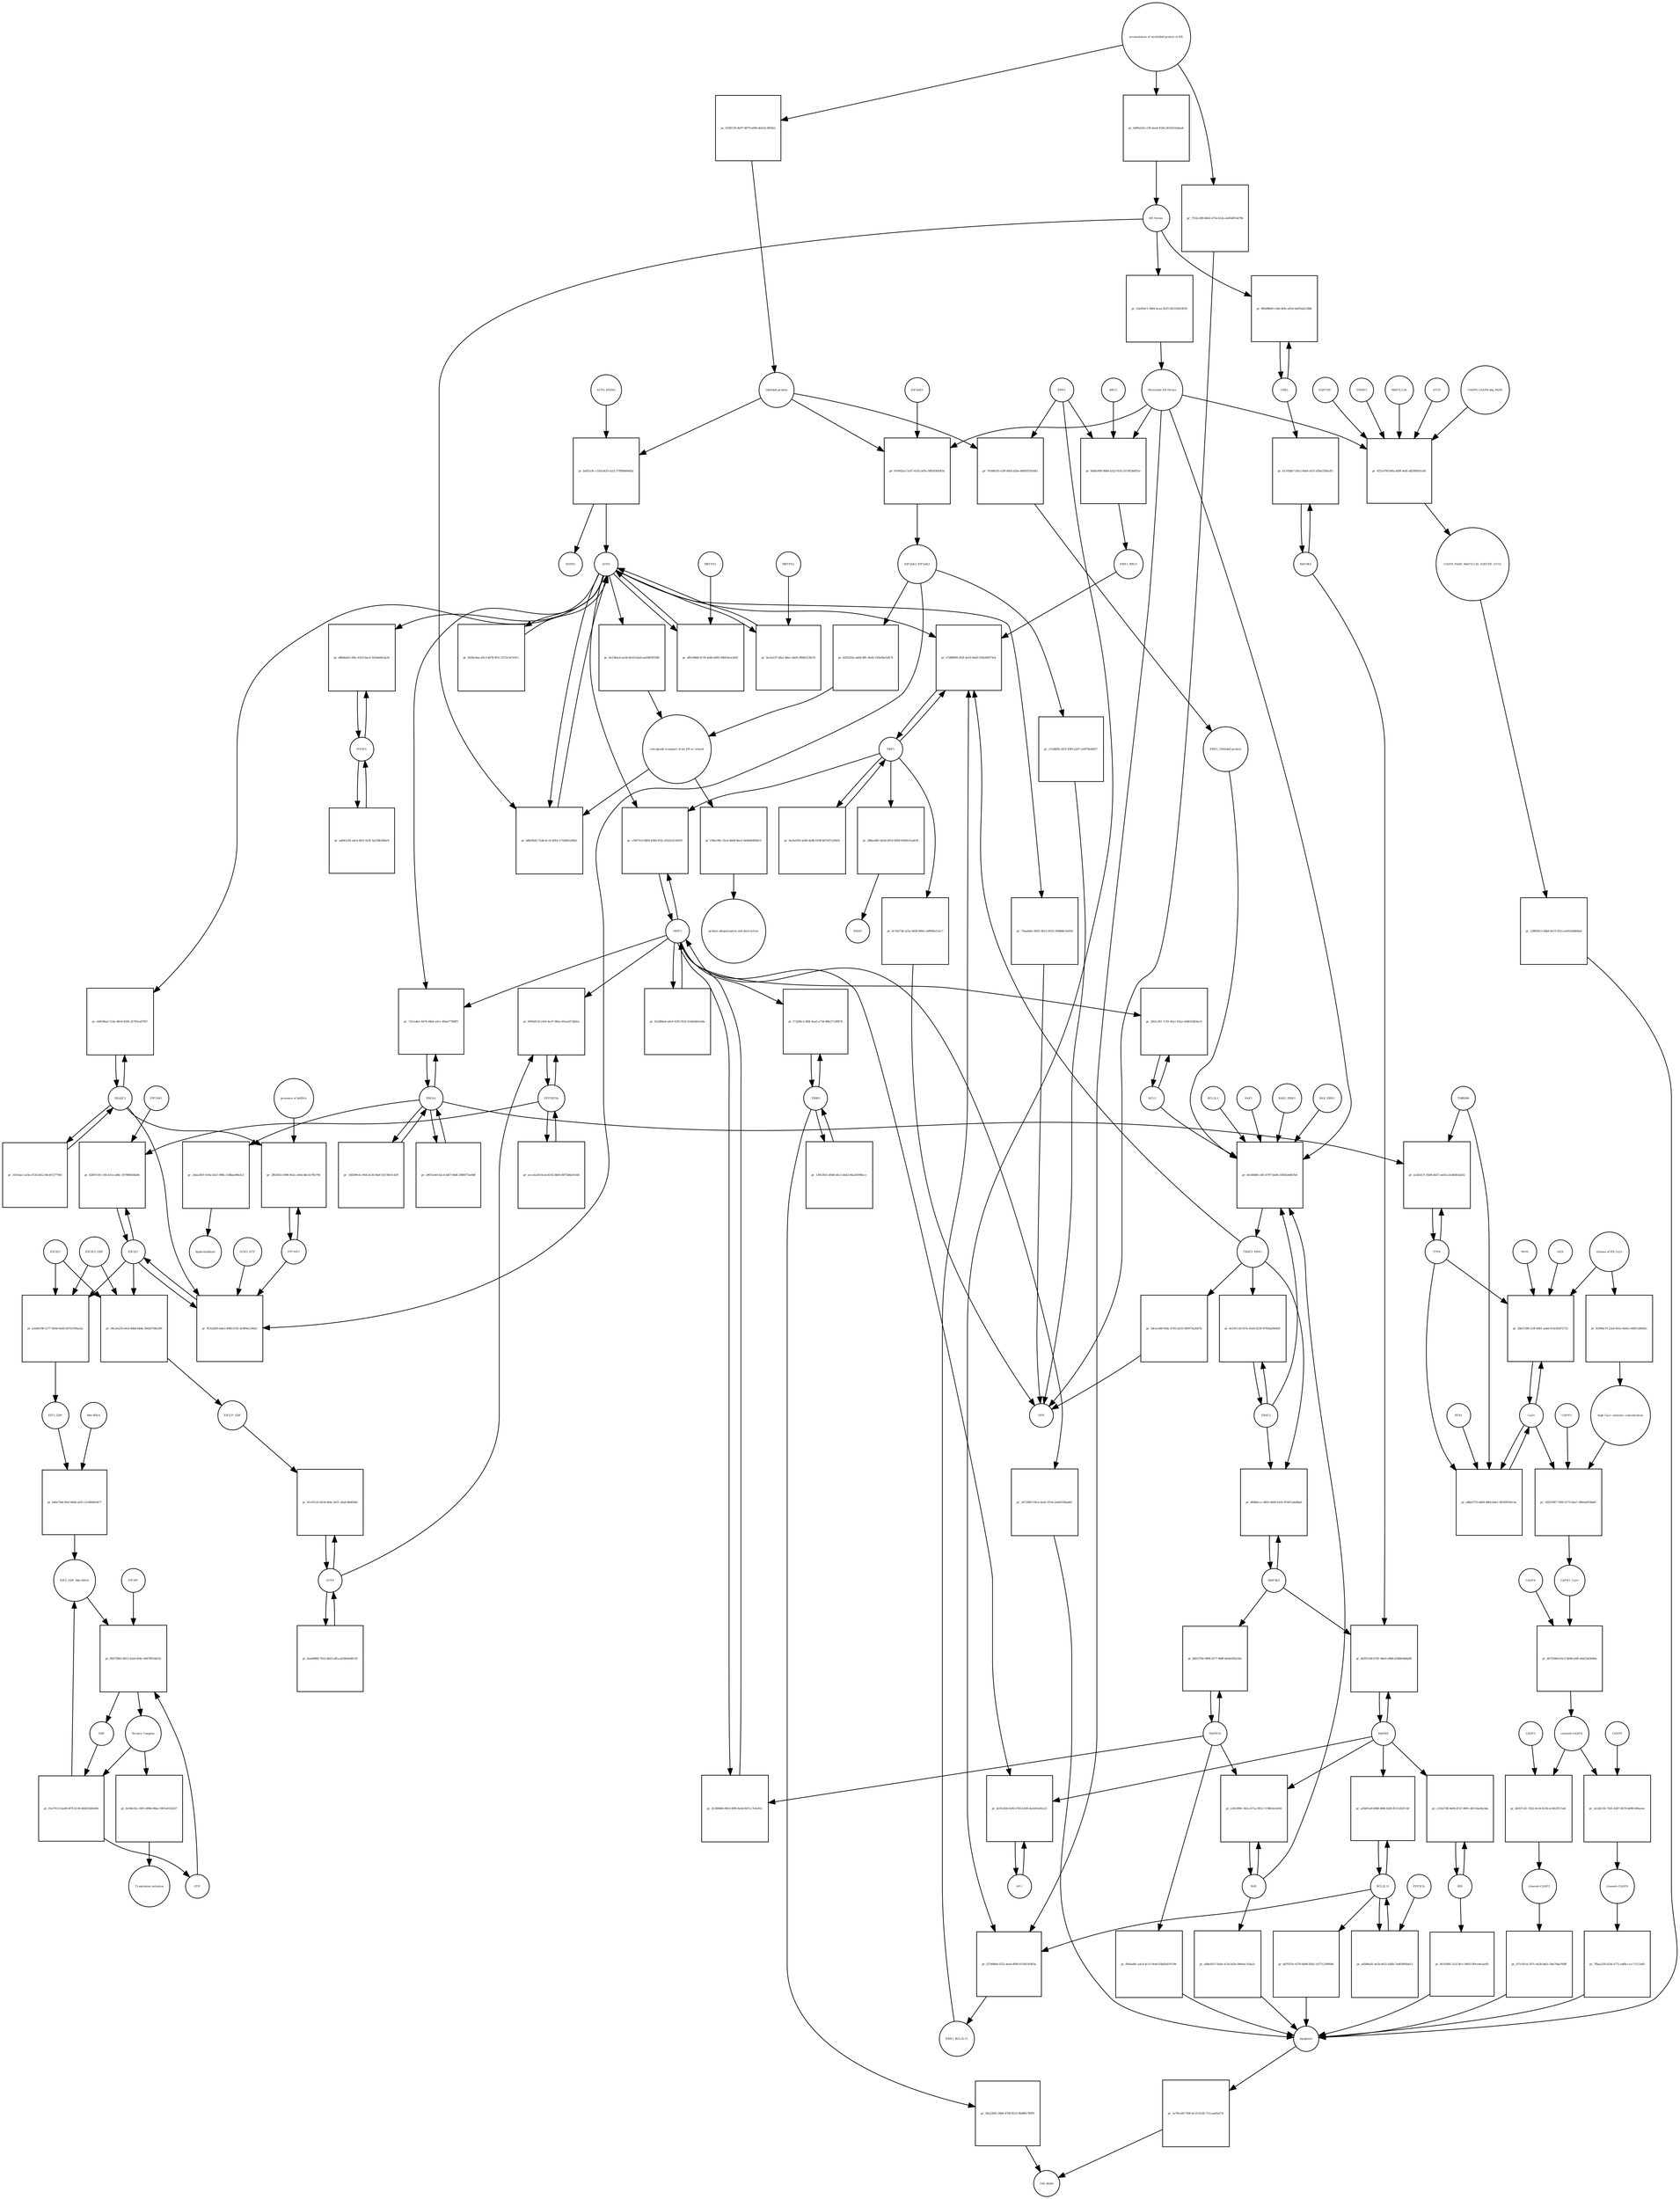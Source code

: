 strict digraph  {
ATF6_HSPA5 [annotation="", bipartite=0, cls=complex, fontsize=4, label=ATF6_HSPA5, shape=circle];
"pr_fad52c9c-c35d-4433-a321-57f894d69d2a" [annotation="", bipartite=1, cls=process, fontsize=4, label="pr_fad52c9c-c35d-4433-a321-57f894d69d2a", shape=square];
ATF6 [annotation="urn_miriam_hgnc.symbol_ATF6", bipartite=0, cls=macromolecule, fontsize=4, label=ATF6, shape=circle];
HSPA5 [annotation="urn_miriam_hgnc.symbol_HSPA5", bipartite=0, cls=macromolecule, fontsize=4, label=HSPA5, shape=circle];
"Unfolded protein" [annotation="", bipartite=0, cls=macromolecule, fontsize=4, label="Unfolded protein", shape=circle];
ERN1 [annotation="urn_miriam_hgnc.symbol_ERN1", bipartite=0, cls=macromolecule, fontsize=4, label=ERN1, shape=circle];
"pr_76348c05-e19f-46f4-b5be-d4d0507b5d43" [annotation="", bipartite=1, cls=process, fontsize=4, label="pr_76348c05-e19f-46f4-b5be-d4d0507b5d43", shape=square];
"ERN1_Unfolded protein" [annotation="", bipartite=0, cls=complex, fontsize=4, label="ERN1_Unfolded protein", shape=circle];
EIF2AK3_EIF2AK3 [annotation="", bipartite=0, cls=complex, fontsize=4, label=EIF2AK3_EIF2AK3, shape=circle];
"pr_62612f2e-eb04-4ffc-8e82-120e94a5d574" [annotation="", bipartite=1, cls=process, fontsize=4, label="pr_62612f2e-eb04-4ffc-8e82-120e94a5d574", shape=square];
"retrograde transport from ER to cytosol" [annotation="", bipartite=0, cls=phenotype, fontsize=4, label="retrograde transport from ER to cytosol", shape=circle];
"pr_0e23b4cb-ee34-4e59-b2a6-ead36f2950fb" [annotation="", bipartite=1, cls=process, fontsize=4, label="pr_0e23b4cb-ee34-4e59-b2a6-ead36f2950fb", shape=square];
"pr_f38ec06c-35c6-4b94-8ee2-444b6849d0c0" [annotation="", bipartite=1, cls=process, fontsize=4, label="pr_f38ec06c-35c6-4b94-8ee2-444b6849d0c0", shape=square];
"protein ubiquitination and destruction" [annotation="", bipartite=0, cls=phenotype, fontsize=4, label="protein ubiquitination and destruction", shape=circle];
"pr_efcd49d0-c4f1-4797-b4d6-1856b340b7b4" [annotation="", bipartite=1, cls=process, fontsize=4, label="pr_efcd49d0-c4f1-4797-b4d6-1856b340b7b4", shape=square];
TRAF2_ERN1 [annotation="", bipartite=0, cls=complex, fontsize=4, label=TRAF2_ERN1, shape=circle];
BAK1_ERN1 [annotation="", bipartite=0, cls=complex, fontsize=4, label=BAK1_ERN1, shape=circle];
BAX_ERN1 [annotation="", bipartite=0, cls=complex, fontsize=4, label=BAX_ERN1, shape=circle];
BCL2 [annotation="urn_miriam_hgnc.symbol_BCL2", bipartite=0, cls="nucleic acid feature", fontsize=4, label=BCL2, shape=circle];
BCL2L1 [annotation="urn_miriam_hgnc.symbol_BCL2L1", bipartite=0, cls=macromolecule, fontsize=4, label=BCL2L1, shape=circle];
"Persistant ER Stress" [annotation="", bipartite=0, cls=phenotype, fontsize=4, label="Persistant ER Stress", shape=circle];
BAX [annotation="urn_miriam_hgnc.symbol_BAX", bipartite=0, cls=macromolecule, fontsize=4, label=BAX, shape=circle];
BAK1 [annotation="urn_miriam_hgnc.symbol_BAK1", bipartite=0, cls=macromolecule, fontsize=4, label=BAK1, shape=circle];
TRAF2 [annotation="urn_miriam_hgnc.symbol_TRAF2", bipartite=0, cls=macromolecule, fontsize=4, label=TRAF2, shape=circle];
XBP1 [annotation="urn_miriam_hgnc.symbol_XBP1", bipartite=0, cls=macromolecule, fontsize=4, label=XBP1, shape=circle];
"pr_e7d89909-202f-4e10-9ed2-f24626f073e4" [annotation="", bipartite=1, cls=process, fontsize=4, label="pr_e7d89909-202f-4e10-9ed2-f24626f073e4", shape=square];
ERN1_BBC3 [annotation="", bipartite=0, cls=complex, fontsize=4, label=ERN1_BBC3, shape=circle];
ERN1_BCL2L11 [annotation="", bipartite=0, cls=complex, fontsize=4, label=ERN1_BCL2L11, shape=circle];
"pr_9a2ee054-a046-4e98-b198-8d7d37a3645c" [annotation="", bipartite=1, cls=process, fontsize=4, label="pr_9a2ee054-a046-4e98-b198-8d7d37a3645c", shape=square];
"pr_28bea081-0a54-401d-9d58-6049e51adcf4" [annotation="", bipartite=1, cls=process, fontsize=4, label="pr_28bea081-0a54-401d-9d58-6049e51adcf4", shape=square];
ERAD [annotation="", bipartite=0, cls=phenotype, fontsize=4, label=ERAD, shape=circle];
"pr_4c10a738-a25a-4438-b90e-cb890be12ec7" [annotation="", bipartite=1, cls=process, fontsize=4, label="pr_4c10a738-a25a-4438-b90e-cb890be12ec7", shape=square];
UPR [annotation="", bipartite=0, cls=phenotype, fontsize=4, label=UPR, shape=circle];
"pr_0e18113d-937a-43e6-b530-8783daf9e850" [annotation="", bipartite=1, cls=process, fontsize=4, label="pr_0e18113d-937a-43e6-b530-8783daf9e850", shape=square];
MAPK8 [annotation="urn_miriam_hgnc.symbol_MAPK8", bipartite=0, cls=macromolecule, fontsize=4, label=MAPK8, shape=circle];
"pr_b6295148-67d1-4be0-a9b8-d18bfe4dda89" [annotation="", bipartite=1, cls=process, fontsize=4, label="pr_b6295148-67d1-4be0-a9b8-d18bfe4dda89", shape=square];
MAP3K4 [annotation="urn_miriam_hgnc.symbol_MAP3K4", bipartite=0, cls=macromolecule, fontsize=4, label=MAP3K4, shape=circle];
MAP3K5 [annotation="urn_miriam_hgnc.symbol_MAP3K5", bipartite=0, cls=macromolecule, fontsize=4, label=MAP3K5, shape=circle];
MAPK14 [annotation="urn_miriam_hgnc.symbol_MAPK14", bipartite=0, cls=macromolecule, fontsize=4, label=MAPK14, shape=circle];
"pr_bfb5379e-989f-4377-808f-6e0e05f5e50c" [annotation="", bipartite=1, cls=process, fontsize=4, label="pr_bfb5379e-989f-4377-808f-6e0e05f5e50c", shape=square];
"pr_f6e6ad0c-a4cd-4c15-9e4d-65bd5d197c9e" [annotation="", bipartite=1, cls=process, fontsize=4, label="pr_f6e6ad0c-a4cd-4c15-9e4d-65bd5d197c9e", shape=square];
Apoptosis [annotation="", bipartite=0, cls=phenotype, fontsize=4, label=Apoptosis, shape=circle];
DDIT3 [annotation="urn_miriam_hgnc.symbol_DDIT3", bipartite=0, cls=macromolecule, fontsize=4, label=DDIT3, shape=circle];
"pr_d1349684-09cb-49f0-8a5d-8471c7e4c81c" [annotation="", bipartite=1, cls=process, fontsize=4, label="pr_d1349684-09cb-49f0-8a5d-8471c7e4c81c", shape=square];
"pr_54724fb7-041e-4a41-97e6-2a9e9356add1" [annotation="", bipartite=1, cls=process, fontsize=4, label="pr_54724fb7-041e-4a41-97e6-2a9e9356add1", shape=square];
"pr_2f42c361-7c93-45a1-93a2-a9d632463ec0" [annotation="", bipartite=1, cls=process, fontsize=4, label="pr_2f42c361-7c93-45a1-93a2-a9d632463ec0", shape=square];
"pr_b8fe0b43-31db-4c1b-82b1-e718d81e06b3" [annotation="", bipartite=1, cls=process, fontsize=4, label="pr_b8fe0b43-31db-4c1b-82b1-e718d81e06b3", shape=square];
"ER Stress" [annotation="", bipartite=0, cls=phenotype, fontsize=4, label="ER Stress", shape=circle];
"pr_d81e966b-9c59-4a8e-b902-fdb91dce2442" [annotation="", bipartite=1, cls=process, fontsize=4, label="pr_d81e966b-9c59-4a8e-b902-fdb91dce2442", shape=square];
MBTPS1 [annotation="urn_miriam_hgnc.symbol_MBTPS1", bipartite=0, cls=macromolecule, fontsize=4, label=MBTPS1, shape=circle];
"pr_2ecfa237-dfa2-48a1-a6e8-2f6d0123fe55" [annotation="", bipartite=1, cls=process, fontsize=4, label="pr_2ecfa237-dfa2-48a1-a6e8-2f6d0123fe55", shape=square];
MBTPS2 [annotation="urn_miriam_hgnc.symbol_MBTPS2", bipartite=0, cls=macromolecule, fontsize=4, label=MBTPS2, shape=circle];
"pr_6026c6ea-a9c3-4d78-9f1e-5372e1d7e911" [annotation="", bipartite=1, cls=process, fontsize=4, label="pr_6026c6ea-a9c3-4d78-9f1e-5372e1d7e911", shape=square];
"pr_452d84a6-edc9-42f0-9332-610afddcb3da" [annotation="", bipartite=1, cls=process, fontsize=4, label="pr_452d84a6-edc9-42f0-9332-610afddcb3da", shape=square];
"pr_c5f675cf-6869-4384-833c-d322c6120435" [annotation="", bipartite=1, cls=process, fontsize=4, label="pr_c5f675cf-6869-4384-833c-d322c6120435", shape=square];
EIF2S1 [annotation="urn_miriam_hgnc.symbol_EIF2S1", bipartite=0, cls=macromolecule, fontsize=4, label=EIF2S1, shape=circle];
"pr_95322b05-bde3-49bf-b7d1-dc8f9a1c9eb2" [annotation="", bipartite=1, cls=process, fontsize=4, label="pr_95322b05-bde3-49bf-b7d1-dc8f9a1c9eb2", shape=square];
GCN2_ATP [annotation="", bipartite=0, cls=complex, fontsize=4, label=GCN2_ATP, shape=circle];
EIF2AK2 [annotation="urn_miriam_hgnc.symbol_EIF2AK2", bipartite=0, cls=macromolecule, fontsize=4, label=EIF2AK2, shape=circle];
DNAJC3 [annotation="urn_miriam_hgnc.symbol_DNAJC3", bipartite=0, cls=macromolecule, fontsize=4, label=DNAJC3, shape=circle];
EIF2S2 [annotation="urn_miriam_hgnc.symbol_EIF2S2", bipartite=0, cls=macromolecule, fontsize=4, label=EIF2S2, shape=circle];
"pr_a5ed6198-3177-4694-9e66-b07ef199aa3a" [annotation="", bipartite=1, cls=process, fontsize=4, label="pr_a5ed6198-3177-4694-9e66-b07ef199aa3a", shape=square];
EIF2S3_GDP [annotation="", bipartite=0, cls=complex, fontsize=4, label=EIF2S3_GDP, shape=circle];
EIF2_GDP [annotation="", bipartite=0, cls=complex, fontsize=4, label=EIF2_GDP, shape=circle];
"EIF2_GDP_Met-tRNA" [annotation="", bipartite=0, cls=complex, fontsize=4, label="EIF2_GDP_Met-tRNA", shape=circle];
"pr_06472863-4615-42a6-b54c-9467891bb15c" [annotation="", bipartite=1, cls=process, fontsize=4, label="pr_06472863-4615-42a6-b54c-9467891bb15c", shape=square];
"Ternary Complex" [annotation="", bipartite=0, cls=complex, fontsize=4, label="Ternary Complex", shape=circle];
"EIF2B*" [annotation="", bipartite=0, cls=complex, fontsize=4, label="EIF2B*", shape=circle];
GTP [annotation="urn_miriam_obo.chebi_CHEBI%3A57600", bipartite=0, cls="simple chemical", fontsize=4, label=GTP, shape=circle];
GDP [annotation="urn_miriam_obo.chebi_CHEBI%3A65180", bipartite=0, cls="simple chemical", fontsize=4, label=GDP, shape=circle];
"pr_91e79113-ba49-4f7f-b138-408d192fe840" [annotation="", bipartite=1, cls=process, fontsize=4, label="pr_91e79113-ba49-4f7f-b138-408d192fe840", shape=square];
ATF4 [annotation="urn_miriam_hgnc.symbol_ATF4", bipartite=0, cls=macromolecule, fontsize=4, label=ATF4, shape=circle];
"pr_61c05135-6430-404c-bf51-2dafcdb065b0" [annotation="", bipartite=1, cls=process, fontsize=4, label="pr_61c05135-6430-404c-bf51-2dafcdb065b0", shape=square];
"EIF2-P_GDP" [annotation="", bipartite=0, cls=complex, fontsize=4, label="EIF2-P_GDP", shape=circle];
"pr_6aa68860-7b53-4b10-affa-a028a0e68150" [annotation="", bipartite=1, cls=process, fontsize=4, label="pr_6aa68860-7b53-4b10-affa-a028a0e68150", shape=square];
PPP1R15A [annotation="urn_miriam_hgnc.symbol_PPP1R15A", bipartite=0, cls=macromolecule, fontsize=4, label=PPP1R15A, shape=circle];
"pr_0695d518-23e0-4cd7-98ee-65ea2d72bd1e" [annotation="", bipartite=1, cls=process, fontsize=4, label="pr_0695d518-23e0-4cd7-98ee-65ea2d72bd1e", shape=square];
"pr_acccb23d-9cad-4162-8b05-6875b8a9145b" [annotation="", bipartite=1, cls=process, fontsize=4, label="pr_acccb23d-9cad-4162-8b05-6875b8a9145b", shape=square];
"pr_4cb9a16c-c601-489b-96ba-59b7a8142427" [annotation="", bipartite=1, cls=process, fontsize=4, label="pr_4cb9a16c-c601-489b-96ba-59b7a8142427", shape=square];
"Translation initiation" [annotation="", bipartite=0, cls=phenotype, fontsize=4, label="Translation initiation", shape=circle];
"pr_d848dccc-4891-4449-b181-87d47eda8beb" [annotation="", bipartite=1, cls=process, fontsize=4, label="pr_d848dccc-4891-4449-b181-87d47eda8beb", shape=square];
ERO1A [annotation="urn_miriam_hgnc.symbol_ERO1A", bipartite=0, cls=macromolecule, fontsize=4, label=ERO1A, shape=circle];
"pr_72e1a4a1-647b-48a6-a41c-49aef7780ff1" [annotation="", bipartite=1, cls=process, fontsize=4, label="pr_72e1a4a1-647b-48a6-a41c-49aef7780ff1", shape=square];
"pr_a967ee49-42cd-4df7-9ddf-208f877ae9df" [annotation="", bipartite=1, cls=process, fontsize=4, label="pr_a967ee49-42cd-4df7-9ddf-208f877ae9df", shape=square];
"pr_d2697c0f-c1fb-431e-a68c-18789b058a8e" [annotation="", bipartite=1, cls=process, fontsize=4, label="pr_d2697c0f-c1fb-431e-a68c-18789b058a8e", shape=square];
EIF2AK1 [annotation="urn_miriam_hgnc.symbol_EIF2AK1", bipartite=0, cls=macromolecule, fontsize=4, label=EIF2AK1, shape=circle];
"pr_e28c890c-5b1a-471a-9912-7c94b3a3a641" [annotation="", bipartite=1, cls=process, fontsize=4, label="pr_e28c890c-5b1a-471a-9912-7c94b3a3a641", shape=square];
"pr_e9be9317-0a8e-413e-bf5e-006e6c31ba2c" [annotation="", bipartite=1, cls=process, fontsize=4, label="pr_e9be9317-0a8e-413e-bf5e-006e6c31ba2c", shape=square];
"Ca2+" [annotation="urn_miriam_obo.chebi_CHEBI%3A29108", bipartite=0, cls="simple chemical", fontsize=4, label="Ca2+", shape=circle];
"pr_2bb37286-31ff-46b1-aebd-614c83d72723" [annotation="", bipartite=1, cls=process, fontsize=4, label="pr_2bb37286-31ff-46b1-aebd-614c83d72723", shape=square];
"release of ER Ca2+" [annotation="", bipartite=0, cls=phenotype, fontsize=4, label="release of ER Ca2+", shape=circle];
ITPR [annotation="urn_miriam_hgnc.symbol_ITPR1|urn_miriam_hgnc.symbol_ITPR2|urn_miriam_hgnc.symbol_ITPR3", bipartite=0, cls=macromolecule, fontsize=4, label=ITPR, shape=circle];
MAM [annotation="", bipartite=0, cls=phenotype, fontsize=4, label=MAM, shape=circle];
s619 [annotation="", bipartite=0, cls=complex, fontsize=4, label=s619, shape=circle];
"pr_b1105db7-05e2-49a6-a031-d56e250bcff5" [annotation="", bipartite=1, cls=process, fontsize=4, label="pr_b1105db7-05e2-49a6-a031-d56e250bcff5", shape=square];
CDK5 [annotation="urn_miriam_hgnc.symbol_CDK5", bipartite=0, cls=macromolecule, fontsize=4, label=CDK5, shape=circle];
"pr_800d9b60-c560-40fe-a654-6af05ab126bb" [annotation="", bipartite=1, cls="uncertain process", fontsize=4, label="pr_800d9b60-c560-40fe-a654-6af05ab126bb", shape=square];
"pr_1e78ce00-760f-4c18-b526-711cead5e27d" [annotation="", bipartite=1, cls=process, fontsize=4, label="pr_1e78ce00-760f-4c18-b526-711cead5e27d", shape=square];
"Cell death" [annotation="", bipartite=0, cls=phenotype, fontsize=4, label="Cell death", shape=circle];
"pr_a8bb3733-dd00-46fd-bde1-381f00585c4a" [annotation="", bipartite=1, cls=process, fontsize=4, label="pr_a8bb3733-dd00-46fd-bde1-381f00585c4a", shape=square];
TMBIM6 [annotation="urn_miriam_hgnc.symbol_TMBIM6", bipartite=0, cls=macromolecule, fontsize=4, label=TMBIM6, shape=circle];
RYR1 [annotation="urn_miriam_hgnc.symbol_RYR1", bipartite=0, cls=macromolecule, fontsize=4, label=RYR1, shape=circle];
EIF2AK3 [annotation="urn_miriam_hgnc.symbol_EIF2AK3", bipartite=0, cls=macromolecule, fontsize=4, label=EIF2AK3, shape=circle];
"pr_0195d2a1-5c87-4102-a65e-58f263b5df3e" [annotation="", bipartite=1, cls=process, fontsize=4, label="pr_0195d2a1-5c87-4102-a65e-58f263b5df3e", shape=square];
"pr_2daa2407-616a-43a7-998c-538baa90b3c2" [annotation="", bipartite=1, cls=process, fontsize=4, label="pr_2daa2407-616a-43a7-998c-538baa90b3c2", shape=square];
hyperoxidation [annotation="", bipartite=0, cls=phenotype, fontsize=4, label=hyperoxidation, shape=circle];
"pr_148299c6-c944-4126-9def-55e7bfcfc439" [annotation="", bipartite=1, cls=process, fontsize=4, label="pr_148299c6-c944-4126-9def-55e7bfcfc439", shape=square];
"pr_23a950c5-3064-4caa-9225-06322401df29" [annotation="", bipartite=1, cls=process, fontsize=4, label="pr_23a950c5-3064-4caa-9225-06322401df29", shape=square];
"CASP8_CASP8-ubq_FADD" [annotation="", bipartite=0, cls=complex, fontsize=4, label="CASP8_CASP8-ubq_FADD", shape=circle];
"pr_9251d79f-b6fa-4d9f-9e4f-a8f3895b1cb0" [annotation="", bipartite=1, cls=process, fontsize=4, label="pr_9251d79f-b6fa-4d9f-9e4f-a8f3895b1cb0", shape=square];
"SQSTM1 " [annotation="urn_miriam_hgnc.symbol_SQSTM1", bipartite=0, cls=macromolecule, fontsize=4, label="SQSTM1 ", shape=circle];
CASP8_FADD_MAP1LC3A_SQSTM1_ATG5 [annotation="", bipartite=0, cls=complex, fontsize=4, label=CASP8_FADD_MAP1LC3A_SQSTM1_ATG5, shape=circle];
TRIM13 [annotation="urn_miriam_hgnc.symbol_TRIM13", bipartite=0, cls=macromolecule, fontsize=4, label=TRIM13, shape=circle];
MAP1LC3A [annotation="urn_miriam_hgnc.symbol_MAP1LC3A", bipartite=0, cls=macromolecule, fontsize=4, label=MAP1LC3A, shape=circle];
ATG5 [annotation="urn_miriam_hgnc.symbol_ATG5", bipartite=0, cls=macromolecule, fontsize=4, label=ATG5, shape=circle];
"pr_23805d13-4dbd-4e15-921e-ee052ddd0da6" [annotation="", bipartite=1, cls=process, fontsize=4, label="pr_23805d13-4dbd-4e15-921e-ee052ddd0da6", shape=square];
"AP-1" [annotation="urn_miriam_hgnc.symbol_FOS|urn_miriam_hgnc.symbol_FOSB|urn_miriam_hgnc.symbol_FOSL1|urn_miriam_hgnc.symbol_FOSL2|urn_miriam_hgnc.symbol_JUN|urn_miriam_hgnc.symbol_JUNB|urn_miriam_hgnc.symbol_JUND", bipartite=0, cls=macromolecule, fontsize=4, label="AP-1", shape=circle];
"pr_dc05c82b-fef6-4765-b189-da2e63a41e23" [annotation="", bipartite=1, cls=process, fontsize=4, label="pr_dc05c82b-fef6-4765-b189-da2e63a41e23", shape=square];
"pr_2ffd3021-049f-463c-a9eb-dbc5e7ffe704" [annotation="", bipartite=1, cls=process, fontsize=4, label="pr_2ffd3021-049f-463c-a9eb-dbc5e7ffe704", shape=square];
"presence of dsRNA" [annotation="", bipartite=0, cls=phenotype, fontsize=4, label="presence of dsRNA", shape=circle];
"Met-tRNA" [annotation="urn_miriam_hgnc_HGNC%3A34779", bipartite=0, cls="nucleic acid feature", fontsize=4, label="Met-tRNA", shape=circle];
"pr_b46e74bf-f8ef-448d-a61f-13c66b843477" [annotation="", bipartite=1, cls=process, fontsize=4, label="pr_b46e74bf-f8ef-448d-a61f-13c66b843477", shape=square];
"pr_04c2ea59-e9cb-46bd-84de-59d26768e396" [annotation="", bipartite=1, cls=process, fontsize=4, label="pr_04c2ea59-e9cb-46bd-84de-59d26768e396", shape=square];
"accumulation of misfolded protein in ER" [annotation="", bipartite=0, cls=phenotype, fontsize=4, label="accumulation of misfolded protein in ER", shape=circle];
"pr_025ff130-4a97-4879-a084-defe5c3893b2" [annotation="", bipartite=1, cls=process, fontsize=4, label="pr_025ff130-4a97-4879-a084-defe5c3893b2", shape=square];
"pr_b49fa520-c1f0-4aa4-81bd-2618310abeab" [annotation="", bipartite=1, cls=process, fontsize=4, label="pr_b49fa520-c1f0-4aa4-81bd-2618310abeab", shape=square];
"pr_7552c289-6b02-475e-b12e-ee85487e479b" [annotation="", bipartite=1, cls=process, fontsize=4, label="pr_7552c289-6b02-475e-b12e-ee85487e479b", shape=square];
"pr_c51dbf82-d31f-43f0-a247-ce9f78eb4f27" [annotation="", bipartite=1, cls=process, fontsize=4, label="pr_c51dbf82-d31f-43f0-a247-ce9f78eb4f27", shape=square];
"pr_5dcece88-93bc-4783-a635-00f973e2647b" [annotation="", bipartite=1, cls=process, fontsize=4, label="pr_5dcece88-93bc-4783-a635-00f973e2647b", shape=square];
"pr_79aada6c-6835-4b12-9555-29d6b6c5e658" [annotation="", bipartite=1, cls=process, fontsize=4, label="pr_79aada6c-6835-4b12-9555-29d6b6c5e658", shape=square];
BCL2L11 [annotation="urn_miriam_hgnc.symbol_BCL2L11", bipartite=0, cls=macromolecule, fontsize=4, label=BCL2L11, shape=circle];
"pr_ad3bf1a8-b068-486f-820f-ff311d547cbf" [annotation="", bipartite=1, cls=process, fontsize=4, label="pr_ad3bf1a8-b068-486f-820f-ff311d547cbf", shape=square];
BID [annotation="urn_miriam_hgnc.symbol_BID", bipartite=0, cls=macromolecule, fontsize=4, label=BID, shape=circle];
"pr_c21b2748-4e84-47a7-809c-db7c6ae6a3da" [annotation="", bipartite=1, cls=process, fontsize=4, label="pr_c21b2748-4e84-47a7-809c-db7c6ae6a3da", shape=square];
"pr_bd7f1f5e-6379-4b90-8562-1d77125966d6" [annotation="", bipartite=1, cls=process, fontsize=4, label="pr_bd7f1f5e-6379-4b90-8562-1d77125966d6", shape=square];
"pr_66192ff6-321f-4fcc-8493-f90ce4e1aef9" [annotation="", bipartite=1, cls=process, fontsize=4, label="pr_66192ff6-321f-4fcc-8493-f90ce4e1aef9", shape=square];
"pr_f27d0844-0252-4ea6-8f98-6516f1854f3a" [annotation="", bipartite=1, cls=process, fontsize=4, label="pr_f27d0844-0252-4ea6-8f98-6516f1854f3a", shape=square];
"pr_9ddfa400-0b88-4322-8141-b57df38df31e" [annotation="", bipartite=1, cls=process, fontsize=4, label="pr_9ddfa400-0b88-4322-8141-b57df38df31e", shape=square];
BBC3 [annotation="urn_miriam_hgnc.symbol_BBC3", bipartite=0, cls=macromolecule, fontsize=4, label=BBC3, shape=circle];
"pr_ad586ad1-4e2b-4621-b56b-7ed63895bb13" [annotation="", bipartite=1, cls=process, fontsize=4, label="pr_ad586ad1-4e2b-4621-b56b-7ed63895bb13", shape=square];
PPP2CA [annotation="urn_miriam_hgnc.symbol_PPP2CA", bipartite=0, cls=macromolecule, fontsize=4, label=PPP2CA, shape=circle];
TRIB3 [annotation="urn_miriam_hgnc.symbol_TRIB3", bipartite=0, cls=macromolecule, fontsize=4, label=TRIB3, shape=circle];
"pr_f73286c2-6fbf-4aa0-a724-88b271290f76" [annotation="", bipartite=1, cls=process, fontsize=4, label="pr_f73286c2-6fbf-4aa0-a724-88b271290f76", shape=square];
"pr_13912051-d0d0-45c1-bb42-84a205f9bccc" [annotation="", bipartite=1, cls=process, fontsize=4, label="pr_13912051-d0d0-45c1-bb42-84a205f9bccc", shape=square];
"pr_30a230d1-96b0-479f-8555-9b98817ffff9" [annotation="", bipartite=1, cls=process, fontsize=4, label="pr_30a230d1-96b0-479f-8555-9b98817ffff9", shape=square];
"pr_81804a74-22a4-461e-8e6d-c48651d64d2c" [annotation="", bipartite=1, cls=process, fontsize=4, label="pr_81804a74-22a4-461e-8e6d-c48651d64d2c", shape=square];
"high Ca2+ cytosolic concentration" [annotation="", bipartite=0, cls=phenotype, fontsize=4, label="high Ca2+ cytosolic concentration", shape=circle];
"pr_eb829be2-514e-40e9-8294-25783ca07f07" [annotation="", bipartite=1, cls=process, fontsize=4, label="pr_eb829be2-514e-40e9-8294-25783ca07f07", shape=square];
"pr_31fcfaa1-ea5e-472b-bf12-06c4f1277945" [annotation="", bipartite=1, cls=process, fontsize=4, label="pr_31fcfaa1-ea5e-472b-bf12-06c4f1277945", shape=square];
"pr_ecd23a71-83d0-4027-ae5d-a3cd64b1ab52" [annotation="", bipartite=1, cls=process, fontsize=4, label="pr_ecd23a71-83d0-4027-ae5d-a3cd64b1ab52", shape=square];
CASP4 [annotation="urn_miriam_hgnc.symbol_CASP4", bipartite=0, cls=macromolecule, fontsize=4, label=CASP4, shape=circle];
"pr_4b72596d-b5c3-464b-af4f-a6af33a9e86a" [annotation="", bipartite=1, cls=process, fontsize=4, label="pr_4b72596d-b5c3-464b-af4f-a6af33a9e86a", shape=square];
"cleaved~CASP4" [annotation="urn_miriam_hgnc.symbol_CASP4", bipartite=0, cls=macromolecule, fontsize=4, label="cleaved~CASP4", shape=circle];
"CAPN1_Ca2+" [annotation="", bipartite=0, cls=complex, fontsize=4, label="CAPN1_Ca2+", shape=circle];
CASP3 [annotation="urn_miriam_hgnc.symbol_CASP3", bipartite=0, cls=macromolecule, fontsize=4, label=CASP3, shape=circle];
"pr_de927cd1-7d32-4ce4-b134-ec4423f17adc" [annotation="", bipartite=1, cls=process, fontsize=4, label="pr_de927cd1-7d32-4ce4-b134-ec4423f17adc", shape=square];
"cleaved~CASP3" [annotation="urn_miriam_hgnc.symbol_CASP3", bipartite=0, cls=macromolecule, fontsize=4, label="cleaved~CASP3", shape=circle];
CASP9 [annotation="urn_miriam_hgnc.symbol_CSAP9", bipartite=0, cls=macromolecule, fontsize=4, label=CASP9, shape=circle];
"pr_5a1d2136-7341-4587-9b79-4d9fc566aeae" [annotation="", bipartite=1, cls=process, fontsize=4, label="pr_5a1d2136-7341-4587-9b79-4d9fc566aeae", shape=square];
"cleaved~CASP9" [annotation="urn_miriam_hgnc.symbol_CASP9", bipartite=0, cls=macromolecule, fontsize=4, label="cleaved~CASP9", shape=circle];
CAPN1 [annotation="urn_miriam_hgnc.symbol_CAPN1", bipartite=0, cls=macromolecule, fontsize=4, label=CAPN1, shape=circle];
"pr_182b7087-7005-4775-bba7-5860a903bb81" [annotation="", bipartite=1, cls=process, fontsize=4, label="pr_182b7087-7005-4775-bba7-5860a903bb81", shape=square];
"pr_d71c95cb-597c-4e2b-bd2c-0be76ba760ff" [annotation="", bipartite=1, cls=process, fontsize=4, label="pr_d71c95cb-597c-4e2b-bd2c-0be76ba760ff", shape=square];
"pr_7fbaa229-d236-4772-ad0b-c1cc71213af6" [annotation="", bipartite=1, cls=process, fontsize=4, label="pr_7fbaa229-d236-4772-ad0b-c1cc71213af6", shape=square];
HYOU1 [annotation="urn_miriam_hgnc.symbol_HYOU1", bipartite=0, cls=macromolecule, fontsize=4, label=HYOU1, shape=circle];
"pr_d8046a63-2fbc-41b3-9ac0-1b24e60c4a24" [annotation="", bipartite=1, cls=process, fontsize=4, label="pr_d8046a63-2fbc-41b3-9ac0-1b24e60c4a24", shape=square];
"pr_ad043c82-a4cb-4f41-923f-5a530b348ef4" [annotation="", bipartite=1, cls=process, fontsize=4, label="pr_ad043c82-a4cb-4f41-923f-5a530b348ef4", shape=square];
ATF6_HSPA5 -> "pr_fad52c9c-c35d-4433-a321-57f894d69d2a"  [annotation="", interaction_type=consumption];
"pr_fad52c9c-c35d-4433-a321-57f894d69d2a" -> ATF6  [annotation="", interaction_type=production];
"pr_fad52c9c-c35d-4433-a321-57f894d69d2a" -> HSPA5  [annotation="", interaction_type=production];
ATF6 -> "pr_0e23b4cb-ee34-4e59-b2a6-ead36f2950fb"  [annotation="", interaction_type=consumption];
ATF6 -> "pr_e7d89909-202f-4e10-9ed2-f24626f073e4"  [annotation="urn_miriam_pubmed_26587781|urn_miriam_pubmed_23430059", interaction_type=catalysis];
ATF6 -> "pr_b8fe0b43-31db-4c1b-82b1-e718d81e06b3"  [annotation="", interaction_type=consumption];
ATF6 -> "pr_d81e966b-9c59-4a8e-b902-fdb91dce2442"  [annotation="", interaction_type=consumption];
ATF6 -> "pr_2ecfa237-dfa2-48a1-a6e8-2f6d0123fe55"  [annotation="", interaction_type=consumption];
ATF6 -> "pr_6026c6ea-a9c3-4d78-9f1e-5372e1d7e911"  [annotation="", interaction_type=consumption];
ATF6 -> "pr_c5f675cf-6869-4384-833c-d322c6120435"  [annotation="urn_miriam_pubmed_26587781|urn_miriam_pubmed_17991856|urn_miriam_pubmed_28843399", interaction_type=catalysis];
ATF6 -> "pr_72e1a4a1-647b-48a6-a41c-49aef7780ff1"  [annotation="urn_miriam_pubmed_23850759|urn_miriam_pubmed_25387528", interaction_type=catalysis];
ATF6 -> "pr_79aada6c-6835-4b12-9555-29d6b6c5e658"  [annotation="", interaction_type=consumption];
ATF6 -> "pr_eb829be2-514e-40e9-8294-25783ca07f07"  [annotation="urn_miriam_pubmed_12601012|urn_miriam_pubmed_18360008", interaction_type=catalysis];
ATF6 -> "pr_d8046a63-2fbc-41b3-9ac0-1b24e60c4a24"  [annotation=urn_miriam_pubmed_18360008, interaction_type=catalysis];
"Unfolded protein" -> "pr_fad52c9c-c35d-4433-a321-57f894d69d2a"  [annotation="urn_miriam_pubmed_19509052|urn_miriam_pubmed_12847084|urn_miriam_pubmed_23850759", interaction_type=catalysis];
"Unfolded protein" -> "pr_76348c05-e19f-46f4-b5be-d4d0507b5d43"  [annotation="", interaction_type=consumption];
"Unfolded protein" -> "pr_0195d2a1-5c87-4102-a65e-58f263b5df3e"  [annotation=urn_miriam_pubmed_17991856, interaction_type=catalysis];
ERN1 -> "pr_76348c05-e19f-46f4-b5be-d4d0507b5d43"  [annotation="", interaction_type=consumption];
ERN1 -> "pr_f27d0844-0252-4ea6-8f98-6516f1854f3a"  [annotation="", interaction_type=consumption];
ERN1 -> "pr_9ddfa400-0b88-4322-8141-b57df38df31e"  [annotation="", interaction_type=consumption];
"pr_76348c05-e19f-46f4-b5be-d4d0507b5d43" -> "ERN1_Unfolded protein"  [annotation="", interaction_type=production];
"ERN1_Unfolded protein" -> "pr_efcd49d0-c4f1-4797-b4d6-1856b340b7b4"  [annotation="", interaction_type=consumption];
EIF2AK3_EIF2AK3 -> "pr_62612f2e-eb04-4ffc-8e82-120e94a5d574"  [annotation="", interaction_type=consumption];
EIF2AK3_EIF2AK3 -> "pr_95322b05-bde3-49bf-b7d1-dc8f9a1c9eb2"  [annotation="urn_miriam_pubmed_12667446|urn_miriam_pubmed_16246152|urn_miriam_pubmed_12601012|urn_miriam_pubmed_23850759|urn_miriam_pubmed_18360008|urn_miriam_pubmed_26587781", interaction_type=catalysis];
EIF2AK3_EIF2AK3 -> "pr_c51dbf82-d31f-43f0-a247-ce9f78eb4f27"  [annotation="", interaction_type=consumption];
"pr_62612f2e-eb04-4ffc-8e82-120e94a5d574" -> "retrograde transport from ER to cytosol"  [annotation="", interaction_type=production];
"retrograde transport from ER to cytosol" -> "pr_f38ec06c-35c6-4b94-8ee2-444b6849d0c0"  [annotation="", interaction_type=consumption];
"retrograde transport from ER to cytosol" -> "pr_b8fe0b43-31db-4c1b-82b1-e718d81e06b3"  [annotation="urn_miriam_pubmed_18360008|urn_miriam_pubmed_17991856|urn_miriam_pubmed_26587781|urn_miriam_pubmed_12847084", interaction_type=inhibition];
"pr_0e23b4cb-ee34-4e59-b2a6-ead36f2950fb" -> "retrograde transport from ER to cytosol"  [annotation="", interaction_type=production];
"pr_f38ec06c-35c6-4b94-8ee2-444b6849d0c0" -> "protein ubiquitination and destruction"  [annotation="", interaction_type=production];
"pr_efcd49d0-c4f1-4797-b4d6-1856b340b7b4" -> TRAF2_ERN1  [annotation="", interaction_type=production];
TRAF2_ERN1 -> "pr_e7d89909-202f-4e10-9ed2-f24626f073e4"  [annotation="urn_miriam_pubmed_26587781|urn_miriam_pubmed_23430059", interaction_type=catalysis];
TRAF2_ERN1 -> "pr_0e18113d-937a-43e6-b530-8783daf9e850"  [annotation=urn_miriam_pubmed_23850759, interaction_type=catalysis];
TRAF2_ERN1 -> "pr_d848dccc-4891-4449-b181-87d47eda8beb"  [annotation=urn_miriam_pubmed_23850759, interaction_type=catalysis];
TRAF2_ERN1 -> "pr_5dcece88-93bc-4783-a635-00f973e2647b"  [annotation="", interaction_type=consumption];
BAK1_ERN1 -> "pr_efcd49d0-c4f1-4797-b4d6-1856b340b7b4"  [annotation="urn_miriam_pubmed_23850759|urn_miriam_pubmed_23430059|urn_miriam_pubmed_26587781", interaction_type=catalysis];
BAX_ERN1 -> "pr_efcd49d0-c4f1-4797-b4d6-1856b340b7b4"  [annotation="urn_miriam_pubmed_23850759|urn_miriam_pubmed_23430059|urn_miriam_pubmed_26587781", interaction_type=catalysis];
BCL2 -> "pr_efcd49d0-c4f1-4797-b4d6-1856b340b7b4"  [annotation="urn_miriam_pubmed_23850759|urn_miriam_pubmed_23430059|urn_miriam_pubmed_26587781", interaction_type=inhibition];
BCL2 -> "pr_2f42c361-7c93-45a1-93a2-a9d632463ec0"  [annotation="", interaction_type=consumption];
BCL2L1 -> "pr_efcd49d0-c4f1-4797-b4d6-1856b340b7b4"  [annotation="urn_miriam_pubmed_23850759|urn_miriam_pubmed_23430059|urn_miriam_pubmed_26587781", interaction_type=inhibition];
"Persistant ER Stress" -> "pr_efcd49d0-c4f1-4797-b4d6-1856b340b7b4"  [annotation="urn_miriam_pubmed_23850759|urn_miriam_pubmed_23430059|urn_miriam_pubmed_26587781", interaction_type=inhibition];
"Persistant ER Stress" -> "pr_0195d2a1-5c87-4102-a65e-58f263b5df3e"  [annotation=urn_miriam_pubmed_17991856, interaction_type=catalysis];
"Persistant ER Stress" -> "pr_9251d79f-b6fa-4d9f-9e4f-a8f3895b1cb0"  [annotation=urn_miriam_pubmed_17991856, interaction_type=catalysis];
"Persistant ER Stress" -> "pr_f27d0844-0252-4ea6-8f98-6516f1854f3a"  [annotation="urn_miriam_pubmed_23850759|urn_miriam_pubmed_23430059|urn_miriam_pubmed_26587781", interaction_type=inhibition];
"Persistant ER Stress" -> "pr_9ddfa400-0b88-4322-8141-b57df38df31e"  [annotation="urn_miriam_pubmed_23430059|urn_miriam_pubmed_17991856", interaction_type=inhibition];
BAX -> "pr_efcd49d0-c4f1-4797-b4d6-1856b340b7b4"  [annotation="urn_miriam_pubmed_23850759|urn_miriam_pubmed_23430059|urn_miriam_pubmed_26587781", interaction_type=catalysis];
BAX -> "pr_e28c890c-5b1a-471a-9912-7c94b3a3a641"  [annotation="", interaction_type=consumption];
BAX -> "pr_e9be9317-0a8e-413e-bf5e-006e6c31ba2c"  [annotation="", interaction_type=consumption];
BAK1 -> "pr_efcd49d0-c4f1-4797-b4d6-1856b340b7b4"  [annotation="urn_miriam_pubmed_23850759|urn_miriam_pubmed_23430059|urn_miriam_pubmed_26587781", interaction_type=catalysis];
TRAF2 -> "pr_efcd49d0-c4f1-4797-b4d6-1856b340b7b4"  [annotation="", interaction_type=consumption];
TRAF2 -> "pr_0e18113d-937a-43e6-b530-8783daf9e850"  [annotation="", interaction_type=consumption];
TRAF2 -> "pr_d848dccc-4891-4449-b181-87d47eda8beb"  [annotation=urn_miriam_pubmed_23850759, interaction_type=catalysis];
XBP1 -> "pr_e7d89909-202f-4e10-9ed2-f24626f073e4"  [annotation="", interaction_type=consumption];
XBP1 -> "pr_9a2ee054-a046-4e98-b198-8d7d37a3645c"  [annotation="", interaction_type=consumption];
XBP1 -> "pr_28bea081-0a54-401d-9d58-6049e51adcf4"  [annotation="", interaction_type=consumption];
XBP1 -> "pr_4c10a738-a25a-4438-b90e-cb890be12ec7"  [annotation="", interaction_type=consumption];
XBP1 -> "pr_c5f675cf-6869-4384-833c-d322c6120435"  [annotation="urn_miriam_pubmed_26587781|urn_miriam_pubmed_17991856|urn_miriam_pubmed_28843399", interaction_type=catalysis];
"pr_e7d89909-202f-4e10-9ed2-f24626f073e4" -> XBP1  [annotation="", interaction_type=production];
ERN1_BBC3 -> "pr_e7d89909-202f-4e10-9ed2-f24626f073e4"  [annotation="urn_miriam_pubmed_26587781|urn_miriam_pubmed_23430059", interaction_type=catalysis];
ERN1_BCL2L11 -> "pr_e7d89909-202f-4e10-9ed2-f24626f073e4"  [annotation="urn_miriam_pubmed_26587781|urn_miriam_pubmed_23430059", interaction_type=catalysis];
"pr_9a2ee054-a046-4e98-b198-8d7d37a3645c" -> XBP1  [annotation="", interaction_type=production];
"pr_28bea081-0a54-401d-9d58-6049e51adcf4" -> ERAD  [annotation="", interaction_type=production];
"pr_4c10a738-a25a-4438-b90e-cb890be12ec7" -> UPR  [annotation="", interaction_type=production];
"pr_0e18113d-937a-43e6-b530-8783daf9e850" -> TRAF2  [annotation="", interaction_type=production];
MAPK8 -> "pr_b6295148-67d1-4be0-a9b8-d18bfe4dda89"  [annotation="", interaction_type=consumption];
MAPK8 -> "pr_e28c890c-5b1a-471a-9912-7c94b3a3a641"  [annotation="urn_miriam_pubmed_18191217|urn_miriam_pubmed_23430059", interaction_type=catalysis];
MAPK8 -> "pr_dc05c82b-fef6-4765-b189-da2e63a41e23"  [annotation="urn_miriam_pubmed_26618107|urn_miriam_pubmed_26587781|urn_miriam_pubmed_23850759", interaction_type=catalysis];
MAPK8 -> "pr_ad3bf1a8-b068-486f-820f-ff311d547cbf"  [annotation="urn_miriam_pubmed_26018731|urn_miriam_pubmed_23850759", interaction_type=catalysis];
MAPK8 -> "pr_c21b2748-4e84-47a7-809c-db7c6ae6a3da"  [annotation="urn_miriam_pubmed_23430059|urn_miriam_pubmed_11583631", interaction_type=catalysis];
"pr_b6295148-67d1-4be0-a9b8-d18bfe4dda89" -> MAPK8  [annotation="", interaction_type=production];
MAP3K4 -> "pr_b6295148-67d1-4be0-a9b8-d18bfe4dda89"  [annotation="urn_miriam_pubmed_18191217|urn_miriam_pubmed_23850759|urn_miriam_pubmed_26587781", interaction_type=catalysis];
MAP3K4 -> "pr_b1105db7-05e2-49a6-a031-d56e250bcff5"  [annotation="", interaction_type=consumption];
MAP3K5 -> "pr_b6295148-67d1-4be0-a9b8-d18bfe4dda89"  [annotation="urn_miriam_pubmed_18191217|urn_miriam_pubmed_23850759|urn_miriam_pubmed_26587781", interaction_type=catalysis];
MAP3K5 -> "pr_bfb5379e-989f-4377-808f-6e0e05f5e50c"  [annotation="urn_miriam_pubmed_23850759|urn_miriam_pubmed_12215209", interaction_type=catalysis];
MAP3K5 -> "pr_d848dccc-4891-4449-b181-87d47eda8beb"  [annotation="", interaction_type=consumption];
MAPK14 -> "pr_bfb5379e-989f-4377-808f-6e0e05f5e50c"  [annotation="", interaction_type=consumption];
MAPK14 -> "pr_f6e6ad0c-a4cd-4c15-9e4d-65bd5d197c9e"  [annotation="", interaction_type=consumption];
MAPK14 -> "pr_d1349684-09cb-49f0-8a5d-8471c7e4c81c"  [annotation="urn_miriam_pubmed_23850759|urn_miriam_pubmed_23430059|urn_miriam_pubmed_26137585", interaction_type=catalysis];
MAPK14 -> "pr_e28c890c-5b1a-471a-9912-7c94b3a3a641"  [annotation="urn_miriam_pubmed_18191217|urn_miriam_pubmed_23430059", interaction_type=catalysis];
"pr_bfb5379e-989f-4377-808f-6e0e05f5e50c" -> MAPK14  [annotation="", interaction_type=production];
"pr_f6e6ad0c-a4cd-4c15-9e4d-65bd5d197c9e" -> Apoptosis  [annotation="", interaction_type=production];
Apoptosis -> "pr_1e78ce00-760f-4c18-b526-711cead5e27d"  [annotation="", interaction_type=consumption];
DDIT3 -> "pr_d1349684-09cb-49f0-8a5d-8471c7e4c81c"  [annotation="", interaction_type=consumption];
DDIT3 -> "pr_54724fb7-041e-4a41-97e6-2a9e9356add1"  [annotation="", interaction_type=consumption];
DDIT3 -> "pr_2f42c361-7c93-45a1-93a2-a9d632463ec0"  [annotation="urn_miriam_pubmed_30662442|urn_miriam_pubmed_23850759", interaction_type=inhibition];
DDIT3 -> "pr_452d84a6-edc9-42f0-9332-610afddcb3da"  [annotation="", interaction_type=consumption];
DDIT3 -> "pr_c5f675cf-6869-4384-833c-d322c6120435"  [annotation="", interaction_type=consumption];
DDIT3 -> "pr_0695d518-23e0-4cd7-98ee-65ea2d72bd1e"  [annotation="urn_miriam_pubmed_23850759|urn_miriam_pubmed_31638256", interaction_type=catalysis];
DDIT3 -> "pr_72e1a4a1-647b-48a6-a41c-49aef7780ff1"  [annotation="urn_miriam_pubmed_23850759|urn_miriam_pubmed_25387528", interaction_type=catalysis];
DDIT3 -> "pr_dc05c82b-fef6-4765-b189-da2e63a41e23"  [annotation="urn_miriam_pubmed_26618107|urn_miriam_pubmed_26587781|urn_miriam_pubmed_23850759", interaction_type=catalysis];
DDIT3 -> "pr_f73286c2-6fbf-4aa0-a724-88b271290f76"  [annotation="urn_miriam_pubmed_23430059|urn_miriam_pubmed_18940792", interaction_type=catalysis];
"pr_d1349684-09cb-49f0-8a5d-8471c7e4c81c" -> DDIT3  [annotation="", interaction_type=production];
"pr_54724fb7-041e-4a41-97e6-2a9e9356add1" -> Apoptosis  [annotation="", interaction_type=production];
"pr_2f42c361-7c93-45a1-93a2-a9d632463ec0" -> BCL2  [annotation="", interaction_type=production];
"pr_b8fe0b43-31db-4c1b-82b1-e718d81e06b3" -> ATF6  [annotation="", interaction_type=production];
"ER Stress" -> "pr_b8fe0b43-31db-4c1b-82b1-e718d81e06b3"  [annotation="urn_miriam_pubmed_18360008|urn_miriam_pubmed_17991856|urn_miriam_pubmed_26587781|urn_miriam_pubmed_12847084", interaction_type=catalysis];
"ER Stress" -> "pr_800d9b60-c560-40fe-a654-6af05ab126bb"  [annotation=urn_miriam_pubmed_22388889, interaction_type=catalysis];
"ER Stress" -> "pr_23a950c5-3064-4caa-9225-06322401df29"  [annotation="", interaction_type=consumption];
"pr_d81e966b-9c59-4a8e-b902-fdb91dce2442" -> ATF6  [annotation="", interaction_type=production];
MBTPS1 -> "pr_d81e966b-9c59-4a8e-b902-fdb91dce2442"  [annotation="urn_miriam_pubmed_18360008|urn_miriam_pubmed_17991856|urn_miriam_pubmed_26587781|urn_miriam_pubmed_23850759", interaction_type=catalysis];
"pr_2ecfa237-dfa2-48a1-a6e8-2f6d0123fe55" -> ATF6  [annotation="", interaction_type=production];
MBTPS2 -> "pr_2ecfa237-dfa2-48a1-a6e8-2f6d0123fe55"  [annotation="urn_miriam_pubmed_23850759|urn_miriam_pubmed_26587781|urn_miriam_pubmed_17991856|urn_miriam_pubmed_18360008", interaction_type=catalysis];
"pr_6026c6ea-a9c3-4d78-9f1e-5372e1d7e911" -> ATF6  [annotation="", interaction_type=production];
"pr_452d84a6-edc9-42f0-9332-610afddcb3da" -> DDIT3  [annotation="", interaction_type=production];
"pr_c5f675cf-6869-4384-833c-d322c6120435" -> DDIT3  [annotation="", interaction_type=production];
EIF2S1 -> "pr_95322b05-bde3-49bf-b7d1-dc8f9a1c9eb2"  [annotation="", interaction_type=consumption];
EIF2S1 -> "pr_a5ed6198-3177-4694-9e66-b07ef199aa3a"  [annotation="", interaction_type=consumption];
EIF2S1 -> "pr_d2697c0f-c1fb-431e-a68c-18789b058a8e"  [annotation="", interaction_type=consumption];
EIF2S1 -> "pr_04c2ea59-e9cb-46bd-84de-59d26768e396"  [annotation="", interaction_type=consumption];
"pr_95322b05-bde3-49bf-b7d1-dc8f9a1c9eb2" -> EIF2S1  [annotation="", interaction_type=production];
GCN2_ATP -> "pr_95322b05-bde3-49bf-b7d1-dc8f9a1c9eb2"  [annotation="urn_miriam_pubmed_12667446|urn_miriam_pubmed_16246152|urn_miriam_pubmed_12601012|urn_miriam_pubmed_23850759|urn_miriam_pubmed_18360008|urn_miriam_pubmed_26587781", interaction_type=catalysis];
EIF2AK2 -> "pr_95322b05-bde3-49bf-b7d1-dc8f9a1c9eb2"  [annotation="urn_miriam_pubmed_12667446|urn_miriam_pubmed_16246152|urn_miriam_pubmed_12601012|urn_miriam_pubmed_23850759|urn_miriam_pubmed_18360008|urn_miriam_pubmed_26587781", interaction_type=catalysis];
EIF2AK2 -> "pr_2ffd3021-049f-463c-a9eb-dbc5e7ffe704"  [annotation="", interaction_type=consumption];
DNAJC3 -> "pr_95322b05-bde3-49bf-b7d1-dc8f9a1c9eb2"  [annotation="urn_miriam_pubmed_12667446|urn_miriam_pubmed_16246152|urn_miriam_pubmed_12601012|urn_miriam_pubmed_23850759|urn_miriam_pubmed_18360008|urn_miriam_pubmed_26587781", interaction_type=inhibition];
DNAJC3 -> "pr_2ffd3021-049f-463c-a9eb-dbc5e7ffe704"  [annotation="urn_miriam_pubmed_12601012|urn_miriam_pubmed_26587781|urn_miriam_pubmed_23850759", interaction_type=inhibition];
DNAJC3 -> "pr_eb829be2-514e-40e9-8294-25783ca07f07"  [annotation="", interaction_type=consumption];
DNAJC3 -> "pr_31fcfaa1-ea5e-472b-bf12-06c4f1277945"  [annotation="", interaction_type=consumption];
EIF2S2 -> "pr_a5ed6198-3177-4694-9e66-b07ef199aa3a"  [annotation="", interaction_type=consumption];
EIF2S2 -> "pr_04c2ea59-e9cb-46bd-84de-59d26768e396"  [annotation="", interaction_type=consumption];
"pr_a5ed6198-3177-4694-9e66-b07ef199aa3a" -> EIF2_GDP  [annotation="", interaction_type=production];
EIF2S3_GDP -> "pr_a5ed6198-3177-4694-9e66-b07ef199aa3a"  [annotation="", interaction_type=consumption];
EIF2S3_GDP -> "pr_04c2ea59-e9cb-46bd-84de-59d26768e396"  [annotation="", interaction_type=consumption];
EIF2_GDP -> "pr_b46e74bf-f8ef-448d-a61f-13c66b843477"  [annotation="", interaction_type=consumption];
"EIF2_GDP_Met-tRNA" -> "pr_06472863-4615-42a6-b54c-9467891bb15c"  [annotation="", interaction_type=consumption];
"pr_06472863-4615-42a6-b54c-9467891bb15c" -> "Ternary Complex"  [annotation="", interaction_type=production];
"pr_06472863-4615-42a6-b54c-9467891bb15c" -> GDP  [annotation="", interaction_type=production];
"Ternary Complex" -> "pr_91e79113-ba49-4f7f-b138-408d192fe840"  [annotation="", interaction_type=consumption];
"Ternary Complex" -> "pr_4cb9a16c-c601-489b-96ba-59b7a8142427"  [annotation="", interaction_type=consumption];
"EIF2B*" -> "pr_06472863-4615-42a6-b54c-9467891bb15c"  [annotation="urn_miriam_pubmed_23850759|urn_miriam_pubmed_16246152", interaction_type=catalysis];
GTP -> "pr_06472863-4615-42a6-b54c-9467891bb15c"  [annotation="", interaction_type=consumption];
GDP -> "pr_91e79113-ba49-4f7f-b138-408d192fe840"  [annotation="", interaction_type=consumption];
"pr_91e79113-ba49-4f7f-b138-408d192fe840" -> "EIF2_GDP_Met-tRNA"  [annotation="", interaction_type=production];
"pr_91e79113-ba49-4f7f-b138-408d192fe840" -> GTP  [annotation="", interaction_type=production];
ATF4 -> "pr_61c05135-6430-404c-bf51-2dafcdb065b0"  [annotation="", interaction_type=consumption];
ATF4 -> "pr_6aa68860-7b53-4b10-affa-a028a0e68150"  [annotation="", interaction_type=consumption];
ATF4 -> "pr_0695d518-23e0-4cd7-98ee-65ea2d72bd1e"  [annotation="urn_miriam_pubmed_23850759|urn_miriam_pubmed_31638256", interaction_type=catalysis];
"pr_61c05135-6430-404c-bf51-2dafcdb065b0" -> ATF4  [annotation="", interaction_type=production];
"EIF2-P_GDP" -> "pr_61c05135-6430-404c-bf51-2dafcdb065b0"  [annotation="urn_miriam_pubmed_15277680|urn_miriam_pubmed_16246152|urn_miriam_pubmed_23850759", interaction_type=catalysis];
"pr_6aa68860-7b53-4b10-affa-a028a0e68150" -> ATF4  [annotation="", interaction_type=production];
PPP1R15A -> "pr_0695d518-23e0-4cd7-98ee-65ea2d72bd1e"  [annotation="", interaction_type=consumption];
PPP1R15A -> "pr_acccb23d-9cad-4162-8b05-6875b8a9145b"  [annotation="", interaction_type=consumption];
PPP1R15A -> "pr_d2697c0f-c1fb-431e-a68c-18789b058a8e"  [annotation="urn_miriam_pubmed_23850759|urn_miriam_pubmed_12667446|urn_miriam_pubmed_16246152|urn_miriam_pubmed_12601012", interaction_type=catalysis];
"pr_0695d518-23e0-4cd7-98ee-65ea2d72bd1e" -> PPP1R15A  [annotation="", interaction_type=production];
"pr_acccb23d-9cad-4162-8b05-6875b8a9145b" -> PPP1R15A  [annotation="", interaction_type=production];
"pr_4cb9a16c-c601-489b-96ba-59b7a8142427" -> "Translation initiation"  [annotation="", interaction_type=production];
"pr_d848dccc-4891-4449-b181-87d47eda8beb" -> MAP3K5  [annotation="", interaction_type=production];
ERO1A -> "pr_72e1a4a1-647b-48a6-a41c-49aef7780ff1"  [annotation="", interaction_type=consumption];
ERO1A -> "pr_a967ee49-42cd-4df7-9ddf-208f877ae9df"  [annotation="", interaction_type=consumption];
ERO1A -> "pr_2daa2407-616a-43a7-998c-538baa90b3c2"  [annotation="", interaction_type=consumption];
ERO1A -> "pr_148299c6-c944-4126-9def-55e7bfcfc439"  [annotation="", interaction_type=consumption];
ERO1A -> "pr_ecd23a71-83d0-4027-ae5d-a3cd64b1ab52"  [annotation="urn_miriam_pubmed_23850759|urn_miriam_pubmed_23430059", interaction_type=catalysis];
"pr_72e1a4a1-647b-48a6-a41c-49aef7780ff1" -> ERO1A  [annotation="", interaction_type=production];
"pr_a967ee49-42cd-4df7-9ddf-208f877ae9df" -> ERO1A  [annotation="", interaction_type=production];
"pr_d2697c0f-c1fb-431e-a68c-18789b058a8e" -> EIF2S1  [annotation="", interaction_type=production];
EIF2AK1 -> "pr_d2697c0f-c1fb-431e-a68c-18789b058a8e"  [annotation="urn_miriam_pubmed_23850759|urn_miriam_pubmed_12667446|urn_miriam_pubmed_16246152|urn_miriam_pubmed_12601012", interaction_type=catalysis];
"pr_e28c890c-5b1a-471a-9912-7c94b3a3a641" -> BAX  [annotation="", interaction_type=production];
"pr_e9be9317-0a8e-413e-bf5e-006e6c31ba2c" -> Apoptosis  [annotation="", interaction_type=production];
"Ca2+" -> "pr_2bb37286-31ff-46b1-aebd-614c83d72723"  [annotation="", interaction_type=consumption];
"Ca2+" -> "pr_a8bb3733-dd00-46fd-bde1-381f00585c4a"  [annotation="", interaction_type=consumption];
"Ca2+" -> "pr_182b7087-7005-4775-bba7-5860a903bb81"  [annotation="", interaction_type=consumption];
"pr_2bb37286-31ff-46b1-aebd-614c83d72723" -> "Ca2+"  [annotation="", interaction_type=production];
"release of ER Ca2+" -> "pr_2bb37286-31ff-46b1-aebd-614c83d72723"  [annotation=urn_miriam_pubmed_23850759, interaction_type=catalysis];
"release of ER Ca2+" -> "pr_81804a74-22a4-461e-8e6d-c48651d64d2c"  [annotation="", interaction_type=consumption];
ITPR -> "pr_2bb37286-31ff-46b1-aebd-614c83d72723"  [annotation=urn_miriam_pubmed_23850759, interaction_type=catalysis];
ITPR -> "pr_a8bb3733-dd00-46fd-bde1-381f00585c4a"  [annotation=urn_miriam_pubmed_23850759, interaction_type=catalysis];
ITPR -> "pr_ecd23a71-83d0-4027-ae5d-a3cd64b1ab52"  [annotation="", interaction_type=consumption];
MAM -> "pr_2bb37286-31ff-46b1-aebd-614c83d72723"  [annotation=urn_miriam_pubmed_23850759, interaction_type=catalysis];
s619 -> "pr_2bb37286-31ff-46b1-aebd-614c83d72723"  [annotation=urn_miriam_pubmed_23850759, interaction_type=catalysis];
"pr_b1105db7-05e2-49a6-a031-d56e250bcff5" -> MAP3K4  [annotation="", interaction_type=production];
CDK5 -> "pr_b1105db7-05e2-49a6-a031-d56e250bcff5"  [annotation=urn_miriam_pubmed_22388889, interaction_type=catalysis];
CDK5 -> "pr_800d9b60-c560-40fe-a654-6af05ab126bb"  [annotation="", interaction_type=consumption];
"pr_800d9b60-c560-40fe-a654-6af05ab126bb" -> CDK5  [annotation="", interaction_type=production];
"pr_1e78ce00-760f-4c18-b526-711cead5e27d" -> "Cell death"  [annotation="", interaction_type=production];
"pr_a8bb3733-dd00-46fd-bde1-381f00585c4a" -> "Ca2+"  [annotation="", interaction_type=production];
TMBIM6 -> "pr_a8bb3733-dd00-46fd-bde1-381f00585c4a"  [annotation=urn_miriam_pubmed_23850759, interaction_type=catalysis];
TMBIM6 -> "pr_ecd23a71-83d0-4027-ae5d-a3cd64b1ab52"  [annotation="urn_miriam_pubmed_23850759|urn_miriam_pubmed_23430059", interaction_type=catalysis];
RYR1 -> "pr_a8bb3733-dd00-46fd-bde1-381f00585c4a"  [annotation=urn_miriam_pubmed_23850759, interaction_type=catalysis];
EIF2AK3 -> "pr_0195d2a1-5c87-4102-a65e-58f263b5df3e"  [annotation="", interaction_type=consumption];
"pr_0195d2a1-5c87-4102-a65e-58f263b5df3e" -> EIF2AK3_EIF2AK3  [annotation="", interaction_type=production];
"pr_2daa2407-616a-43a7-998c-538baa90b3c2" -> hyperoxidation  [annotation="", interaction_type=production];
"pr_148299c6-c944-4126-9def-55e7bfcfc439" -> ERO1A  [annotation="", interaction_type=production];
"pr_23a950c5-3064-4caa-9225-06322401df29" -> "Persistant ER Stress"  [annotation="", interaction_type=production];
"CASP8_CASP8-ubq_FADD" -> "pr_9251d79f-b6fa-4d9f-9e4f-a8f3895b1cb0"  [annotation="", interaction_type=consumption];
"pr_9251d79f-b6fa-4d9f-9e4f-a8f3895b1cb0" -> CASP8_FADD_MAP1LC3A_SQSTM1_ATG5  [annotation="", interaction_type=production];
"SQSTM1 " -> "pr_9251d79f-b6fa-4d9f-9e4f-a8f3895b1cb0"  [annotation="", interaction_type=consumption];
CASP8_FADD_MAP1LC3A_SQSTM1_ATG5 -> "pr_23805d13-4dbd-4e15-921e-ee052ddd0da6"  [annotation="", interaction_type=consumption];
TRIM13 -> "pr_9251d79f-b6fa-4d9f-9e4f-a8f3895b1cb0"  [annotation=urn_miriam_pubmed_17991856, interaction_type=catalysis];
MAP1LC3A -> "pr_9251d79f-b6fa-4d9f-9e4f-a8f3895b1cb0"  [annotation="", interaction_type=consumption];
ATG5 -> "pr_9251d79f-b6fa-4d9f-9e4f-a8f3895b1cb0"  [annotation="", interaction_type=consumption];
"pr_23805d13-4dbd-4e15-921e-ee052ddd0da6" -> Apoptosis  [annotation="", interaction_type=production];
"AP-1" -> "pr_dc05c82b-fef6-4765-b189-da2e63a41e23"  [annotation="", interaction_type=consumption];
"pr_dc05c82b-fef6-4765-b189-da2e63a41e23" -> "AP-1"  [annotation="", interaction_type=production];
"pr_2ffd3021-049f-463c-a9eb-dbc5e7ffe704" -> EIF2AK2  [annotation="", interaction_type=production];
"presence of dsRNA" -> "pr_2ffd3021-049f-463c-a9eb-dbc5e7ffe704"  [annotation="urn_miriam_pubmed_12601012|urn_miriam_pubmed_26587781|urn_miriam_pubmed_23850759", interaction_type=catalysis];
"Met-tRNA" -> "pr_b46e74bf-f8ef-448d-a61f-13c66b843477"  [annotation="", interaction_type=consumption];
"pr_b46e74bf-f8ef-448d-a61f-13c66b843477" -> "EIF2_GDP_Met-tRNA"  [annotation="", interaction_type=production];
"pr_04c2ea59-e9cb-46bd-84de-59d26768e396" -> "EIF2-P_GDP"  [annotation="", interaction_type=production];
"accumulation of misfolded protein in ER" -> "pr_025ff130-4a97-4879-a084-defe5c3893b2"  [annotation="", interaction_type=consumption];
"accumulation of misfolded protein in ER" -> "pr_b49fa520-c1f0-4aa4-81bd-2618310abeab"  [annotation="", interaction_type=consumption];
"accumulation of misfolded protein in ER" -> "pr_7552c289-6b02-475e-b12e-ee85487e479b"  [annotation="", interaction_type=consumption];
"pr_025ff130-4a97-4879-a084-defe5c3893b2" -> "Unfolded protein"  [annotation="", interaction_type=production];
"pr_b49fa520-c1f0-4aa4-81bd-2618310abeab" -> "ER Stress"  [annotation="", interaction_type=production];
"pr_7552c289-6b02-475e-b12e-ee85487e479b" -> UPR  [annotation="", interaction_type=production];
"pr_c51dbf82-d31f-43f0-a247-ce9f78eb4f27" -> UPR  [annotation="", interaction_type=production];
"pr_5dcece88-93bc-4783-a635-00f973e2647b" -> UPR  [annotation="", interaction_type=production];
"pr_79aada6c-6835-4b12-9555-29d6b6c5e658" -> UPR  [annotation="", interaction_type=production];
BCL2L11 -> "pr_ad3bf1a8-b068-486f-820f-ff311d547cbf"  [annotation="", interaction_type=consumption];
BCL2L11 -> "pr_bd7f1f5e-6379-4b90-8562-1d77125966d6"  [annotation="", interaction_type=consumption];
BCL2L11 -> "pr_f27d0844-0252-4ea6-8f98-6516f1854f3a"  [annotation="", interaction_type=consumption];
BCL2L11 -> "pr_ad586ad1-4e2b-4621-b56b-7ed63895bb13"  [annotation="", interaction_type=consumption];
"pr_ad3bf1a8-b068-486f-820f-ff311d547cbf" -> BCL2L11  [annotation="", interaction_type=production];
BID -> "pr_c21b2748-4e84-47a7-809c-db7c6ae6a3da"  [annotation="", interaction_type=consumption];
BID -> "pr_66192ff6-321f-4fcc-8493-f90ce4e1aef9"  [annotation="", interaction_type=consumption];
"pr_c21b2748-4e84-47a7-809c-db7c6ae6a3da" -> BID  [annotation="", interaction_type=production];
"pr_bd7f1f5e-6379-4b90-8562-1d77125966d6" -> Apoptosis  [annotation="", interaction_type=production];
"pr_66192ff6-321f-4fcc-8493-f90ce4e1aef9" -> Apoptosis  [annotation="", interaction_type=production];
"pr_f27d0844-0252-4ea6-8f98-6516f1854f3a" -> ERN1_BCL2L11  [annotation="", interaction_type=production];
"pr_9ddfa400-0b88-4322-8141-b57df38df31e" -> ERN1_BBC3  [annotation="", interaction_type=production];
BBC3 -> "pr_9ddfa400-0b88-4322-8141-b57df38df31e"  [annotation="", interaction_type=consumption];
"pr_ad586ad1-4e2b-4621-b56b-7ed63895bb13" -> BCL2L11  [annotation="", interaction_type=production];
PPP2CA -> "pr_ad586ad1-4e2b-4621-b56b-7ed63895bb13"  [annotation="urn_miriam_pubmed_23850759|urn_miriam_pubmed_23430059", interaction_type=catalysis];
TRIB3 -> "pr_f73286c2-6fbf-4aa0-a724-88b271290f76"  [annotation="", interaction_type=consumption];
TRIB3 -> "pr_13912051-d0d0-45c1-bb42-84a205f9bccc"  [annotation="", interaction_type=consumption];
TRIB3 -> "pr_30a230d1-96b0-479f-8555-9b98817ffff9"  [annotation="", interaction_type=consumption];
"pr_f73286c2-6fbf-4aa0-a724-88b271290f76" -> TRIB3  [annotation="", interaction_type=production];
"pr_13912051-d0d0-45c1-bb42-84a205f9bccc" -> TRIB3  [annotation="", interaction_type=production];
"pr_30a230d1-96b0-479f-8555-9b98817ffff9" -> "Cell death"  [annotation="", interaction_type=production];
"pr_81804a74-22a4-461e-8e6d-c48651d64d2c" -> "high Ca2+ cytosolic concentration"  [annotation="", interaction_type=production];
"high Ca2+ cytosolic concentration" -> "pr_182b7087-7005-4775-bba7-5860a903bb81"  [annotation=urn_miriam_pubmed_19931333, interaction_type=catalysis];
"pr_eb829be2-514e-40e9-8294-25783ca07f07" -> DNAJC3  [annotation="", interaction_type=production];
"pr_31fcfaa1-ea5e-472b-bf12-06c4f1277945" -> DNAJC3  [annotation="", interaction_type=production];
"pr_ecd23a71-83d0-4027-ae5d-a3cd64b1ab52" -> ITPR  [annotation="", interaction_type=production];
CASP4 -> "pr_4b72596d-b5c3-464b-af4f-a6af33a9e86a"  [annotation="", interaction_type=consumption];
"pr_4b72596d-b5c3-464b-af4f-a6af33a9e86a" -> "cleaved~CASP4"  [annotation="", interaction_type=production];
"cleaved~CASP4" -> "pr_de927cd1-7d32-4ce4-b134-ec4423f17adc"  [annotation="urn_miriam_pubmed_19931333|urn_miriam_pubmed_26618107", interaction_type=catalysis];
"cleaved~CASP4" -> "pr_5a1d2136-7341-4587-9b79-4d9fc566aeae"  [annotation="urn_miriam_pubmed_19931333|urn_miriam_pubmed_26618107", interaction_type=catalysis];
"CAPN1_Ca2+" -> "pr_4b72596d-b5c3-464b-af4f-a6af33a9e86a"  [annotation=urn_miriam_pubmed_19931333, interaction_type=catalysis];
CASP3 -> "pr_de927cd1-7d32-4ce4-b134-ec4423f17adc"  [annotation="", interaction_type=consumption];
"pr_de927cd1-7d32-4ce4-b134-ec4423f17adc" -> "cleaved~CASP3"  [annotation="", interaction_type=production];
"cleaved~CASP3" -> "pr_d71c95cb-597c-4e2b-bd2c-0be76ba760ff"  [annotation="", interaction_type=consumption];
CASP9 -> "pr_5a1d2136-7341-4587-9b79-4d9fc566aeae"  [annotation="", interaction_type=consumption];
"pr_5a1d2136-7341-4587-9b79-4d9fc566aeae" -> "cleaved~CASP9"  [annotation="", interaction_type=production];
"cleaved~CASP9" -> "pr_7fbaa229-d236-4772-ad0b-c1cc71213af6"  [annotation="", interaction_type=consumption];
CAPN1 -> "pr_182b7087-7005-4775-bba7-5860a903bb81"  [annotation="", interaction_type=consumption];
"pr_182b7087-7005-4775-bba7-5860a903bb81" -> "CAPN1_Ca2+"  [annotation="", interaction_type=production];
"pr_d71c95cb-597c-4e2b-bd2c-0be76ba760ff" -> Apoptosis  [annotation="", interaction_type=production];
"pr_7fbaa229-d236-4772-ad0b-c1cc71213af6" -> Apoptosis  [annotation="", interaction_type=production];
HYOU1 -> "pr_d8046a63-2fbc-41b3-9ac0-1b24e60c4a24"  [annotation="", interaction_type=consumption];
HYOU1 -> "pr_ad043c82-a4cb-4f41-923f-5a530b348ef4"  [annotation="", interaction_type=consumption];
"pr_d8046a63-2fbc-41b3-9ac0-1b24e60c4a24" -> HYOU1  [annotation="", interaction_type=production];
"pr_ad043c82-a4cb-4f41-923f-5a530b348ef4" -> HYOU1  [annotation="", interaction_type=production];
}
